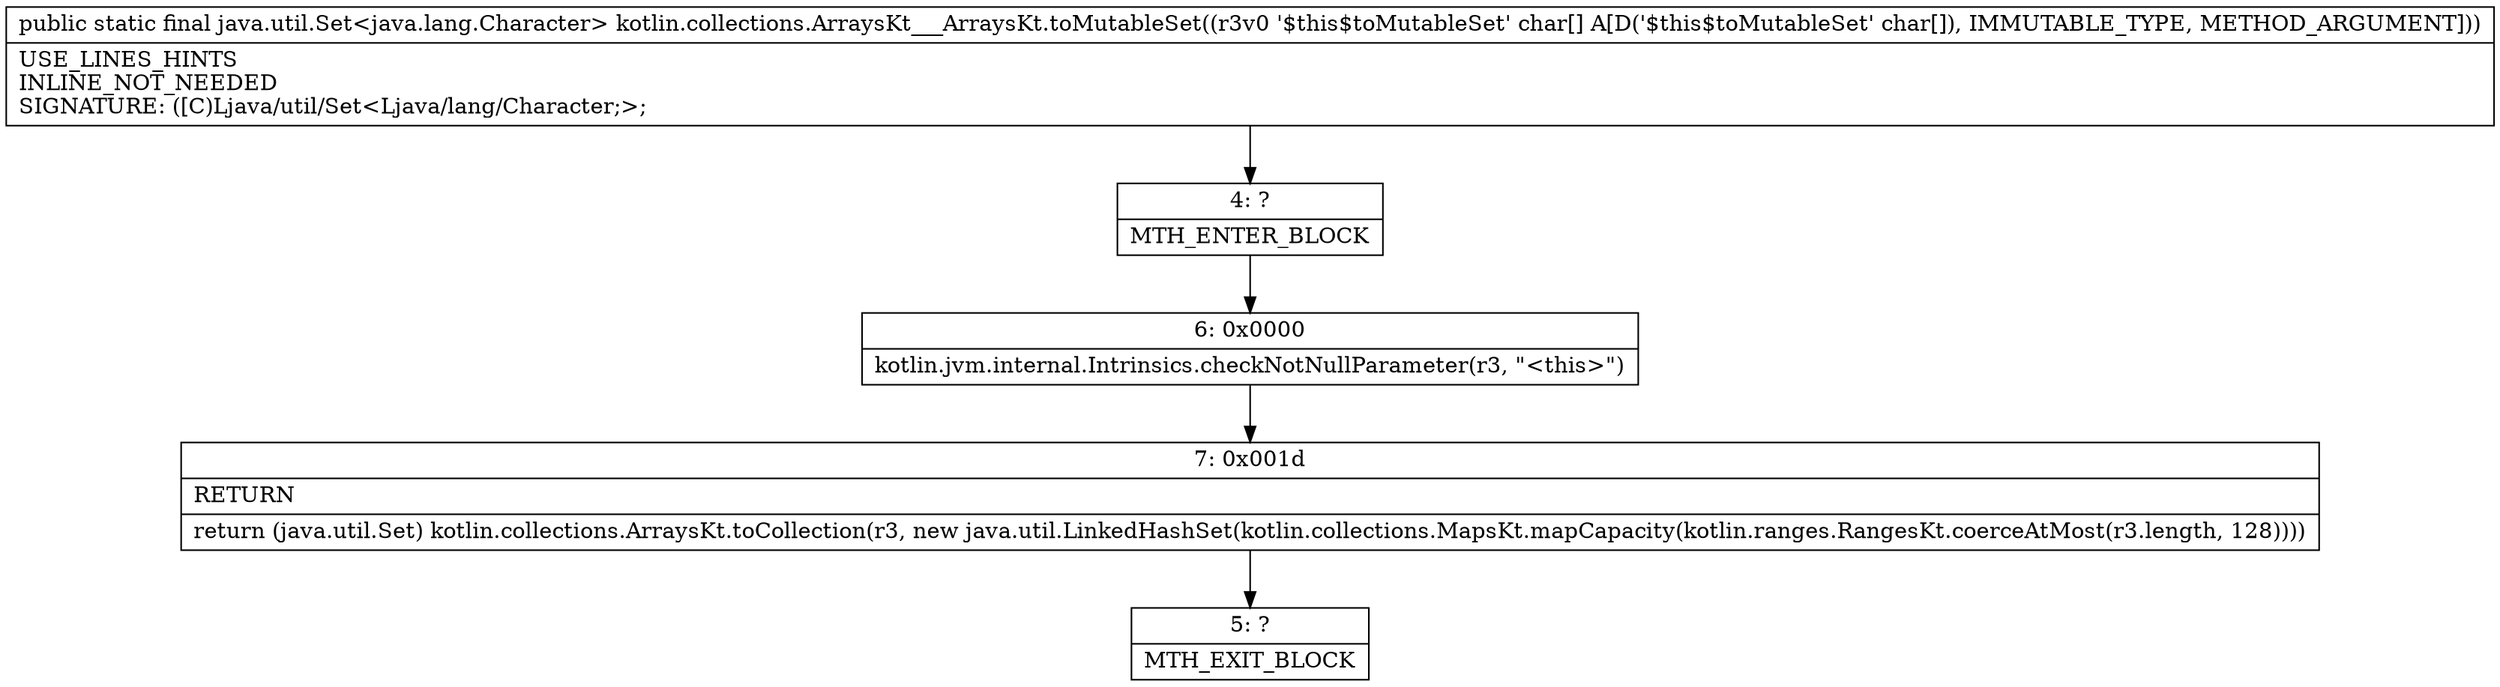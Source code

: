 digraph "CFG forkotlin.collections.ArraysKt___ArraysKt.toMutableSet([C)Ljava\/util\/Set;" {
Node_4 [shape=record,label="{4\:\ ?|MTH_ENTER_BLOCK\l}"];
Node_6 [shape=record,label="{6\:\ 0x0000|kotlin.jvm.internal.Intrinsics.checkNotNullParameter(r3, \"\<this\>\")\l}"];
Node_7 [shape=record,label="{7\:\ 0x001d|RETURN\l|return (java.util.Set) kotlin.collections.ArraysKt.toCollection(r3, new java.util.LinkedHashSet(kotlin.collections.MapsKt.mapCapacity(kotlin.ranges.RangesKt.coerceAtMost(r3.length, 128))))\l}"];
Node_5 [shape=record,label="{5\:\ ?|MTH_EXIT_BLOCK\l}"];
MethodNode[shape=record,label="{public static final java.util.Set\<java.lang.Character\> kotlin.collections.ArraysKt___ArraysKt.toMutableSet((r3v0 '$this$toMutableSet' char[] A[D('$this$toMutableSet' char[]), IMMUTABLE_TYPE, METHOD_ARGUMENT]))  | USE_LINES_HINTS\lINLINE_NOT_NEEDED\lSIGNATURE: ([C)Ljava\/util\/Set\<Ljava\/lang\/Character;\>;\l}"];
MethodNode -> Node_4;Node_4 -> Node_6;
Node_6 -> Node_7;
Node_7 -> Node_5;
}

